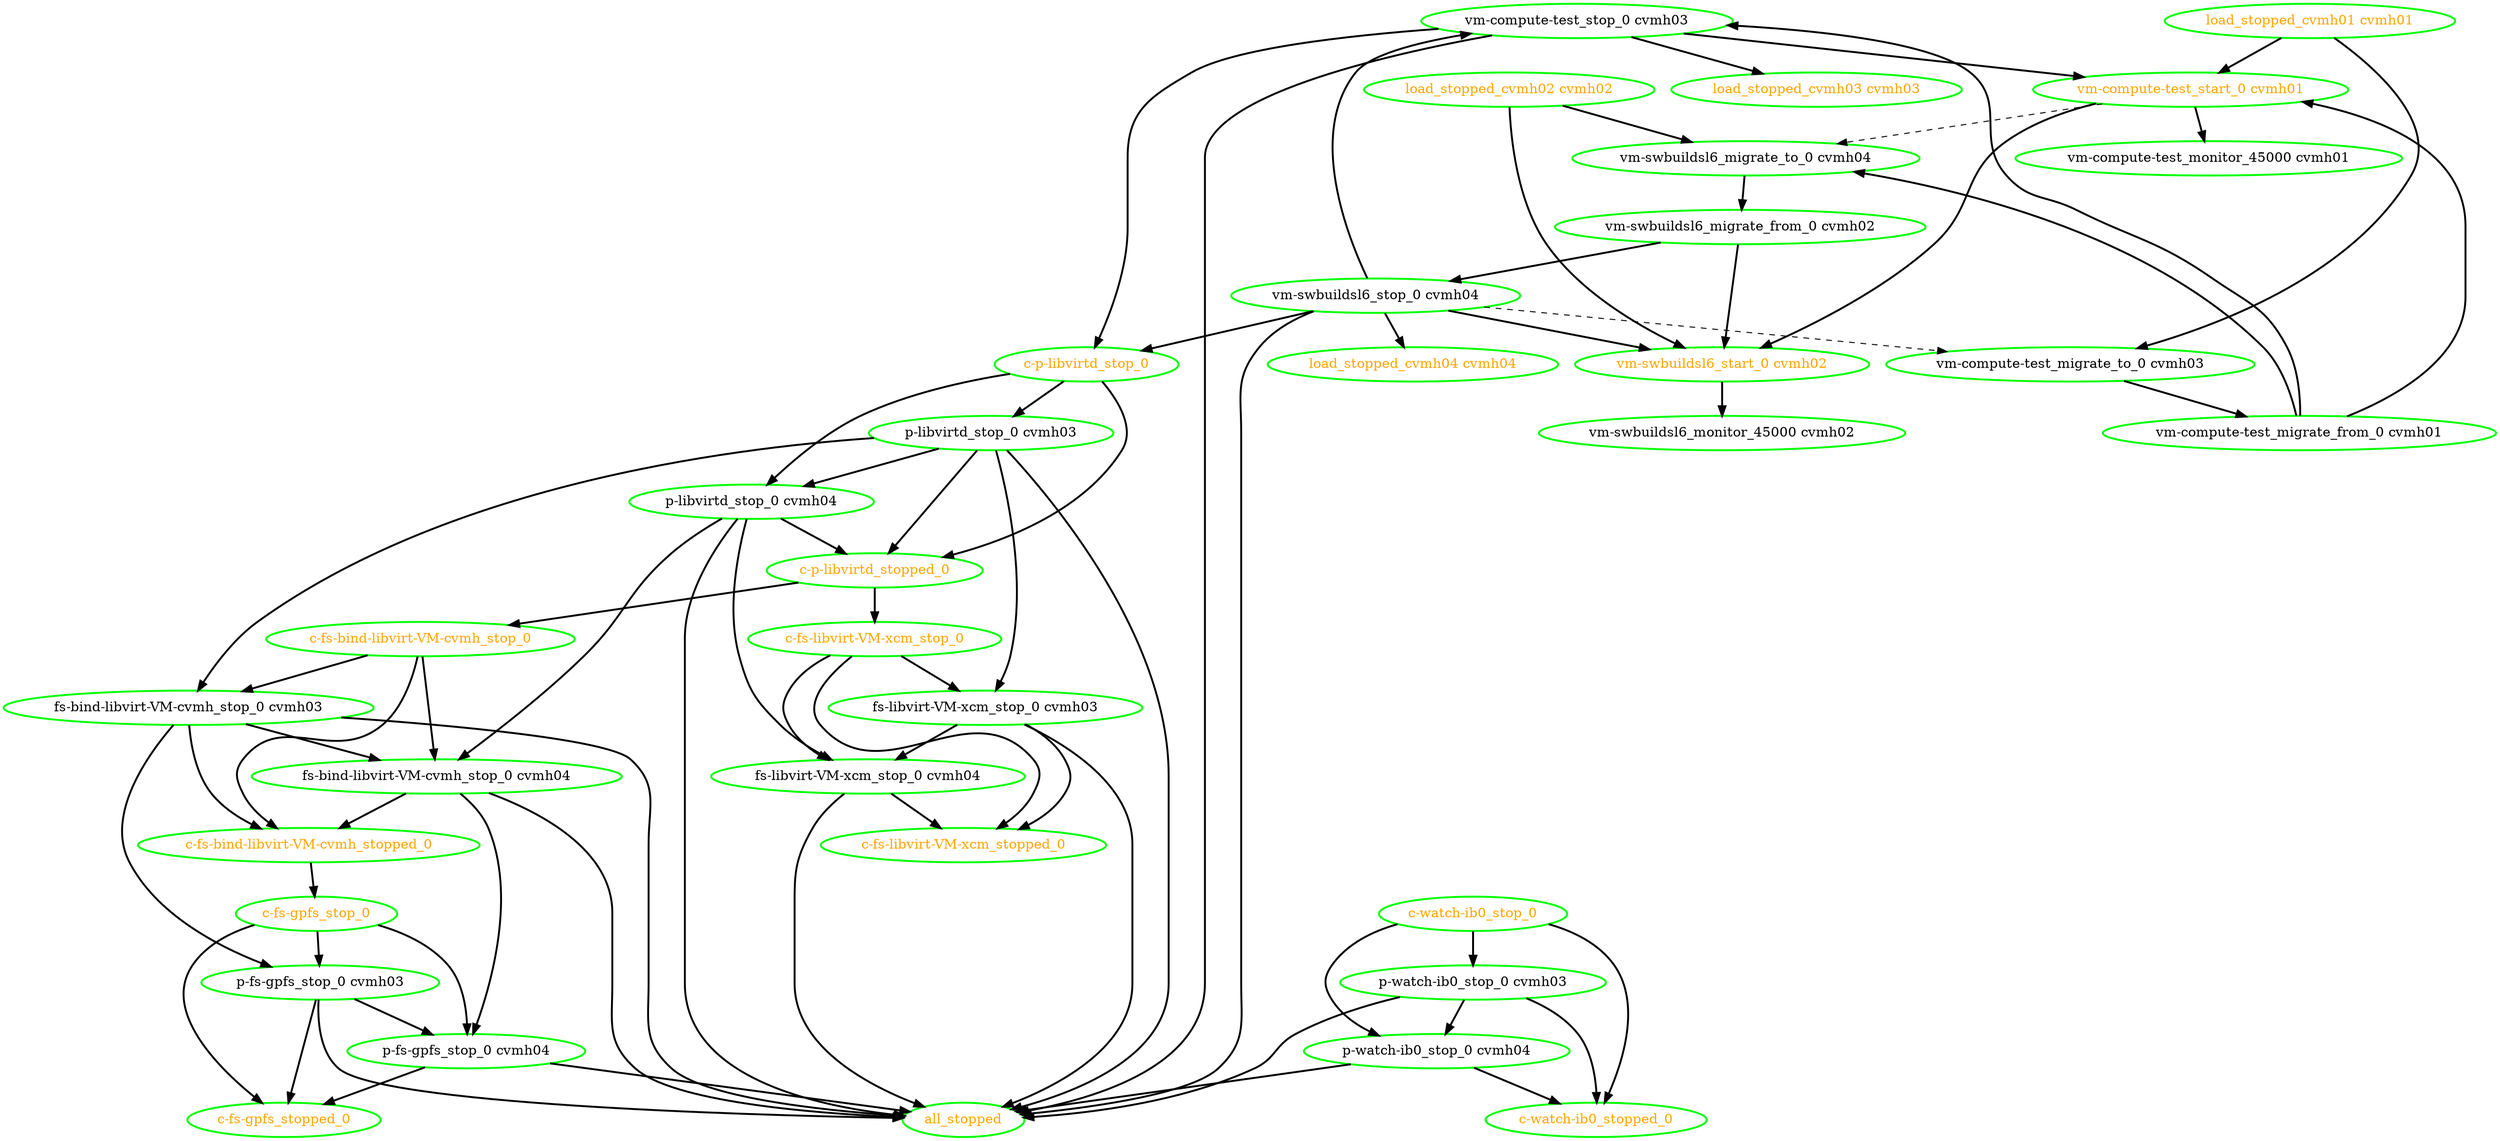 digraph "g" {
"all_stopped" [ style=bold color="green" fontcolor="orange"]
"c-fs-bind-libvirt-VM-cvmh_stop_0" -> "c-fs-bind-libvirt-VM-cvmh_stopped_0" [ style = bold]
"c-fs-bind-libvirt-VM-cvmh_stop_0" -> "fs-bind-libvirt-VM-cvmh_stop_0 cvmh03" [ style = bold]
"c-fs-bind-libvirt-VM-cvmh_stop_0" -> "fs-bind-libvirt-VM-cvmh_stop_0 cvmh04" [ style = bold]
"c-fs-bind-libvirt-VM-cvmh_stop_0" [ style=bold color="green" fontcolor="orange"]
"c-fs-bind-libvirt-VM-cvmh_stopped_0" -> "c-fs-gpfs_stop_0" [ style = bold]
"c-fs-bind-libvirt-VM-cvmh_stopped_0" [ style=bold color="green" fontcolor="orange"]
"c-fs-gpfs_stop_0" -> "c-fs-gpfs_stopped_0" [ style = bold]
"c-fs-gpfs_stop_0" -> "p-fs-gpfs_stop_0 cvmh03" [ style = bold]
"c-fs-gpfs_stop_0" -> "p-fs-gpfs_stop_0 cvmh04" [ style = bold]
"c-fs-gpfs_stop_0" [ style=bold color="green" fontcolor="orange"]
"c-fs-gpfs_stopped_0" [ style=bold color="green" fontcolor="orange"]
"c-fs-libvirt-VM-xcm_stop_0" -> "c-fs-libvirt-VM-xcm_stopped_0" [ style = bold]
"c-fs-libvirt-VM-xcm_stop_0" -> "fs-libvirt-VM-xcm_stop_0 cvmh03" [ style = bold]
"c-fs-libvirt-VM-xcm_stop_0" -> "fs-libvirt-VM-xcm_stop_0 cvmh04" [ style = bold]
"c-fs-libvirt-VM-xcm_stop_0" [ style=bold color="green" fontcolor="orange"]
"c-fs-libvirt-VM-xcm_stopped_0" [ style=bold color="green" fontcolor="orange"]
"c-p-libvirtd_stop_0" -> "c-p-libvirtd_stopped_0" [ style = bold]
"c-p-libvirtd_stop_0" -> "p-libvirtd_stop_0 cvmh03" [ style = bold]
"c-p-libvirtd_stop_0" -> "p-libvirtd_stop_0 cvmh04" [ style = bold]
"c-p-libvirtd_stop_0" [ style=bold color="green" fontcolor="orange"]
"c-p-libvirtd_stopped_0" -> "c-fs-bind-libvirt-VM-cvmh_stop_0" [ style = bold]
"c-p-libvirtd_stopped_0" -> "c-fs-libvirt-VM-xcm_stop_0" [ style = bold]
"c-p-libvirtd_stopped_0" [ style=bold color="green" fontcolor="orange"]
"c-watch-ib0_stop_0" -> "c-watch-ib0_stopped_0" [ style = bold]
"c-watch-ib0_stop_0" -> "p-watch-ib0_stop_0 cvmh03" [ style = bold]
"c-watch-ib0_stop_0" -> "p-watch-ib0_stop_0 cvmh04" [ style = bold]
"c-watch-ib0_stop_0" [ style=bold color="green" fontcolor="orange"]
"c-watch-ib0_stopped_0" [ style=bold color="green" fontcolor="orange"]
"fs-bind-libvirt-VM-cvmh_stop_0 cvmh03" -> "all_stopped" [ style = bold]
"fs-bind-libvirt-VM-cvmh_stop_0 cvmh03" -> "c-fs-bind-libvirt-VM-cvmh_stopped_0" [ style = bold]
"fs-bind-libvirt-VM-cvmh_stop_0 cvmh03" -> "fs-bind-libvirt-VM-cvmh_stop_0 cvmh04" [ style = bold]
"fs-bind-libvirt-VM-cvmh_stop_0 cvmh03" -> "p-fs-gpfs_stop_0 cvmh03" [ style = bold]
"fs-bind-libvirt-VM-cvmh_stop_0 cvmh03" [ style=bold color="green" fontcolor="black"]
"fs-bind-libvirt-VM-cvmh_stop_0 cvmh04" -> "all_stopped" [ style = bold]
"fs-bind-libvirt-VM-cvmh_stop_0 cvmh04" -> "c-fs-bind-libvirt-VM-cvmh_stopped_0" [ style = bold]
"fs-bind-libvirt-VM-cvmh_stop_0 cvmh04" -> "p-fs-gpfs_stop_0 cvmh04" [ style = bold]
"fs-bind-libvirt-VM-cvmh_stop_0 cvmh04" [ style=bold color="green" fontcolor="black"]
"fs-libvirt-VM-xcm_stop_0 cvmh03" -> "all_stopped" [ style = bold]
"fs-libvirt-VM-xcm_stop_0 cvmh03" -> "c-fs-libvirt-VM-xcm_stopped_0" [ style = bold]
"fs-libvirt-VM-xcm_stop_0 cvmh03" -> "fs-libvirt-VM-xcm_stop_0 cvmh04" [ style = bold]
"fs-libvirt-VM-xcm_stop_0 cvmh03" [ style=bold color="green" fontcolor="black"]
"fs-libvirt-VM-xcm_stop_0 cvmh04" -> "all_stopped" [ style = bold]
"fs-libvirt-VM-xcm_stop_0 cvmh04" -> "c-fs-libvirt-VM-xcm_stopped_0" [ style = bold]
"fs-libvirt-VM-xcm_stop_0 cvmh04" [ style=bold color="green" fontcolor="black"]
"load_stopped_cvmh01 cvmh01" -> "vm-compute-test_migrate_to_0 cvmh03" [ style = bold]
"load_stopped_cvmh01 cvmh01" -> "vm-compute-test_start_0 cvmh01" [ style = bold]
"load_stopped_cvmh01 cvmh01" [ style=bold color="green" fontcolor="orange"]
"load_stopped_cvmh02 cvmh02" -> "vm-swbuildsl6_migrate_to_0 cvmh04" [ style = bold]
"load_stopped_cvmh02 cvmh02" -> "vm-swbuildsl6_start_0 cvmh02" [ style = bold]
"load_stopped_cvmh02 cvmh02" [ style=bold color="green" fontcolor="orange"]
"load_stopped_cvmh03 cvmh03" [ style=bold color="green" fontcolor="orange"]
"load_stopped_cvmh04 cvmh04" [ style=bold color="green" fontcolor="orange"]
"p-fs-gpfs_stop_0 cvmh03" -> "all_stopped" [ style = bold]
"p-fs-gpfs_stop_0 cvmh03" -> "c-fs-gpfs_stopped_0" [ style = bold]
"p-fs-gpfs_stop_0 cvmh03" -> "p-fs-gpfs_stop_0 cvmh04" [ style = bold]
"p-fs-gpfs_stop_0 cvmh03" [ style=bold color="green" fontcolor="black"]
"p-fs-gpfs_stop_0 cvmh04" -> "all_stopped" [ style = bold]
"p-fs-gpfs_stop_0 cvmh04" -> "c-fs-gpfs_stopped_0" [ style = bold]
"p-fs-gpfs_stop_0 cvmh04" [ style=bold color="green" fontcolor="black"]
"p-libvirtd_stop_0 cvmh03" -> "all_stopped" [ style = bold]
"p-libvirtd_stop_0 cvmh03" -> "c-p-libvirtd_stopped_0" [ style = bold]
"p-libvirtd_stop_0 cvmh03" -> "fs-bind-libvirt-VM-cvmh_stop_0 cvmh03" [ style = bold]
"p-libvirtd_stop_0 cvmh03" -> "fs-libvirt-VM-xcm_stop_0 cvmh03" [ style = bold]
"p-libvirtd_stop_0 cvmh03" -> "p-libvirtd_stop_0 cvmh04" [ style = bold]
"p-libvirtd_stop_0 cvmh03" [ style=bold color="green" fontcolor="black"]
"p-libvirtd_stop_0 cvmh04" -> "all_stopped" [ style = bold]
"p-libvirtd_stop_0 cvmh04" -> "c-p-libvirtd_stopped_0" [ style = bold]
"p-libvirtd_stop_0 cvmh04" -> "fs-bind-libvirt-VM-cvmh_stop_0 cvmh04" [ style = bold]
"p-libvirtd_stop_0 cvmh04" -> "fs-libvirt-VM-xcm_stop_0 cvmh04" [ style = bold]
"p-libvirtd_stop_0 cvmh04" [ style=bold color="green" fontcolor="black"]
"p-watch-ib0_stop_0 cvmh03" -> "all_stopped" [ style = bold]
"p-watch-ib0_stop_0 cvmh03" -> "c-watch-ib0_stopped_0" [ style = bold]
"p-watch-ib0_stop_0 cvmh03" -> "p-watch-ib0_stop_0 cvmh04" [ style = bold]
"p-watch-ib0_stop_0 cvmh03" [ style=bold color="green" fontcolor="black"]
"p-watch-ib0_stop_0 cvmh04" -> "all_stopped" [ style = bold]
"p-watch-ib0_stop_0 cvmh04" -> "c-watch-ib0_stopped_0" [ style = bold]
"p-watch-ib0_stop_0 cvmh04" [ style=bold color="green" fontcolor="black"]
"vm-compute-test_migrate_from_0 cvmh01" -> "vm-compute-test_start_0 cvmh01" [ style = bold]
"vm-compute-test_migrate_from_0 cvmh01" -> "vm-compute-test_stop_0 cvmh03" [ style = bold]
"vm-compute-test_migrate_from_0 cvmh01" -> "vm-swbuildsl6_migrate_to_0 cvmh04" [ style = bold]
"vm-compute-test_migrate_from_0 cvmh01" [ style=bold color="green" fontcolor="black"]
"vm-compute-test_migrate_to_0 cvmh03" -> "vm-compute-test_migrate_from_0 cvmh01" [ style = bold]
"vm-compute-test_migrate_to_0 cvmh03" [ style=bold color="green" fontcolor="black"]
"vm-compute-test_monitor_45000 cvmh01" [ style=bold color="green" fontcolor="black"]
"vm-compute-test_start_0 cvmh01" -> "vm-compute-test_monitor_45000 cvmh01" [ style = bold]
"vm-compute-test_start_0 cvmh01" -> "vm-swbuildsl6_migrate_to_0 cvmh04" [ style = dashed]
"vm-compute-test_start_0 cvmh01" -> "vm-swbuildsl6_start_0 cvmh02" [ style = bold]
"vm-compute-test_start_0 cvmh01" [ style=bold color="green" fontcolor="orange"]
"vm-compute-test_stop_0 cvmh03" -> "all_stopped" [ style = bold]
"vm-compute-test_stop_0 cvmh03" -> "c-p-libvirtd_stop_0" [ style = bold]
"vm-compute-test_stop_0 cvmh03" -> "load_stopped_cvmh03 cvmh03" [ style = bold]
"vm-compute-test_stop_0 cvmh03" -> "vm-compute-test_start_0 cvmh01" [ style = bold]
"vm-compute-test_stop_0 cvmh03" [ style=bold color="green" fontcolor="black"]
"vm-swbuildsl6_migrate_from_0 cvmh02" -> "vm-swbuildsl6_start_0 cvmh02" [ style = bold]
"vm-swbuildsl6_migrate_from_0 cvmh02" -> "vm-swbuildsl6_stop_0 cvmh04" [ style = bold]
"vm-swbuildsl6_migrate_from_0 cvmh02" [ style=bold color="green" fontcolor="black"]
"vm-swbuildsl6_migrate_to_0 cvmh04" -> "vm-swbuildsl6_migrate_from_0 cvmh02" [ style = bold]
"vm-swbuildsl6_migrate_to_0 cvmh04" [ style=bold color="green" fontcolor="black"]
"vm-swbuildsl6_monitor_45000 cvmh02" [ style=bold color="green" fontcolor="black"]
"vm-swbuildsl6_start_0 cvmh02" -> "vm-swbuildsl6_monitor_45000 cvmh02" [ style = bold]
"vm-swbuildsl6_start_0 cvmh02" [ style=bold color="green" fontcolor="orange"]
"vm-swbuildsl6_stop_0 cvmh04" -> "all_stopped" [ style = bold]
"vm-swbuildsl6_stop_0 cvmh04" -> "c-p-libvirtd_stop_0" [ style = bold]
"vm-swbuildsl6_stop_0 cvmh04" -> "load_stopped_cvmh04 cvmh04" [ style = bold]
"vm-swbuildsl6_stop_0 cvmh04" -> "vm-compute-test_migrate_to_0 cvmh03" [ style = dashed]
"vm-swbuildsl6_stop_0 cvmh04" -> "vm-compute-test_stop_0 cvmh03" [ style = bold]
"vm-swbuildsl6_stop_0 cvmh04" -> "vm-swbuildsl6_start_0 cvmh02" [ style = bold]
"vm-swbuildsl6_stop_0 cvmh04" [ style=bold color="green" fontcolor="black"]
}

